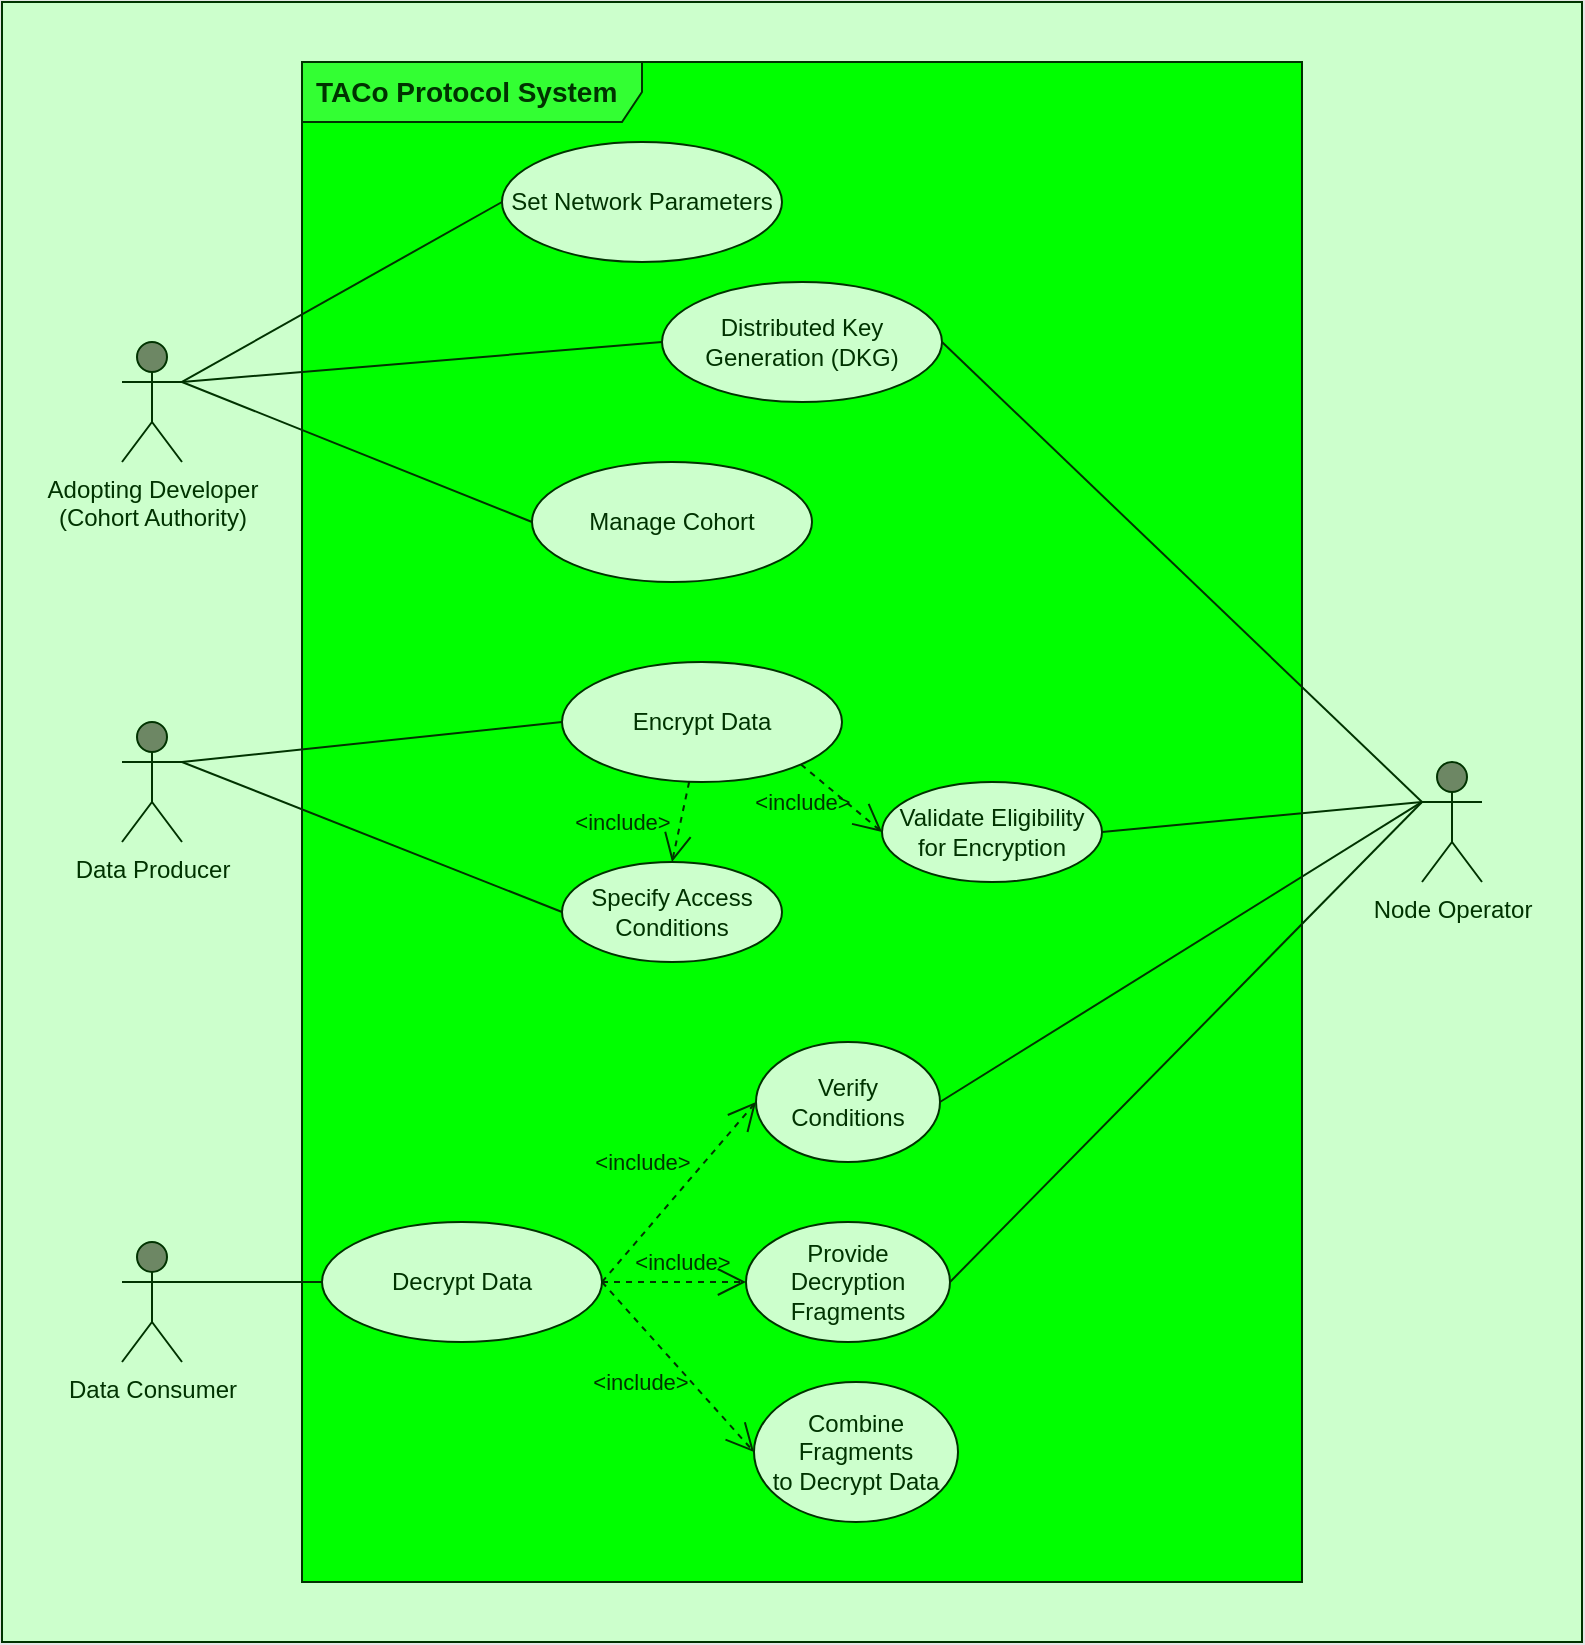 <!-- 
===================================================================================
 TACo Protocol Use Case Diagram (draw.io source file)
===================================================================================
 WORKFLOW INSTRUCTIONS:
 1. Edit this file using draw.io or compatible tools (e.g., VS Code with draw.io extension)
 2. Export as SVG to SAME-FILE-NAME.svg for documentation display
 3. Keep SAME-FILE-NAME-metadata.json in sync with any changes to actors/use cases
 
 NOTE: This file is the source of truth for the diagram's visual representation.
       The metadata JSON file is the source of truth for the semantic meaning.
===================================================================================
-->
<mxfile>
    <diagram id="taco-protocol-usecase" name="TACo Protocol Use Case">
        <mxGraphModel dx="1571" dy="571" grid="1" gridSize="10" guides="1" tooltips="1" connect="1" arrows="1" fold="1" page="1" pageScale="1" pageWidth="850" pageHeight="1100" background="#E6E6E6" math="0" shadow="0">
            <root>
                <mxCell id="0"/>
                <mxCell id="1" parent="0"/>
                <mxCell id="68" value="" style="rounded=0;whiteSpace=wrap;html=1;strokeColor=#003300;fillColor=#CCFFCC;" parent="1" vertex="1">
                    <mxGeometry width="790" height="820" as="geometry"/>
                </mxCell>
                <mxCell id="28" value="TACo Protocol System" style="shape=umlFrame;whiteSpace=wrap;html=1;width=170;height=30;boundedLbl=1;verticalAlign=top;align=left;spacingLeft=5;swimlaneFillColor=#00FF00;rounded=1;fontSize=14;fontStyle=1;fillStyle=solid;fillColor=#33FF33;strokeColor=#003300;fontColor=#003300;" parent="1" vertex="1">
                    <mxGeometry x="150" y="30" width="500" height="760" as="geometry"/>
                </mxCell>
                <mxCell id="29" value="Adopting Developer&lt;br&gt;(Cohort Authority)" style="shape=umlActor;verticalLabelPosition=bottom;verticalAlign=top;html=1;strokeColor=#003300;fillColor=#6d8764;fontColor=#003300;labelBackgroundColor=none;labelBorderColor=none;" parent="1" vertex="1">
                    <mxGeometry x="60" y="170" width="30" height="60" as="geometry"/>
                </mxCell>
                <mxCell id="30" value="Data Producer" style="shape=umlActor;verticalLabelPosition=bottom;verticalAlign=top;html=1;strokeColor=#003300;fillColor=#6d8764;fontColor=#003300;labelBackgroundColor=none;labelBorderColor=none;" parent="1" vertex="1">
                    <mxGeometry x="60" y="360" width="30" height="60" as="geometry"/>
                </mxCell>
                <mxCell id="31" value="Data Consumer" style="shape=umlActor;verticalLabelPosition=bottom;verticalAlign=top;html=1;strokeColor=#003300;fillColor=#6d8764;fontColor=#003300;labelBackgroundColor=none;labelBorderColor=none;" parent="1" vertex="1">
                    <mxGeometry x="60" y="620" width="30" height="60" as="geometry"/>
                </mxCell>
                <mxCell id="32" value="Node Operator" style="shape=umlActor;verticalLabelPosition=bottom;verticalAlign=top;html=1;strokeColor=#003300;fillColor=#6d8764;fontColor=#003300;labelBackgroundColor=none;labelBorderColor=none;" parent="1" vertex="1">
                    <mxGeometry x="710" y="380" width="30" height="60" as="geometry"/>
                </mxCell>
                <mxCell id="33" value="Distributed Key Generation (DKG)" style="ellipse;whiteSpace=wrap;html=1;strokeColor=#003300;fillColor=#CCFFCC;fontColor=#003300;labelBackgroundColor=none;labelBorderColor=none;" parent="1" vertex="1">
                    <mxGeometry x="330" y="140" width="140" height="60" as="geometry"/>
                </mxCell>
                <mxCell id="34" value="Manage Cohort" style="ellipse;whiteSpace=wrap;html=1;strokeColor=#003300;fillColor=#CCFFCC;fontColor=#003300;labelBackgroundColor=none;labelBorderColor=none;" parent="1" vertex="1">
                    <mxGeometry x="265" y="230" width="140" height="60" as="geometry"/>
                </mxCell>
                <mxCell id="35" value="Set Network Parameters" style="ellipse;whiteSpace=wrap;html=1;strokeColor=#003300;fillColor=#CCFFCC;fontColor=#003300;labelBackgroundColor=none;labelBorderColor=none;" parent="1" vertex="1">
                    <mxGeometry x="250" y="70" width="140" height="60" as="geometry"/>
                </mxCell>
                <mxCell id="36" value="Encrypt Data" style="ellipse;whiteSpace=wrap;html=1;strokeColor=#003300;fillColor=#CCFFCC;fontColor=#003300;labelBackgroundColor=none;labelBorderColor=none;" parent="1" vertex="1">
                    <mxGeometry x="280" y="330" width="140" height="60" as="geometry"/>
                </mxCell>
                <mxCell id="37" value="Specify Access Conditions" style="ellipse;whiteSpace=wrap;html=1;strokeColor=#003300;fillColor=#CCFFCC;fontColor=#003300;labelBackgroundColor=none;labelBorderColor=none;" parent="1" vertex="1">
                    <mxGeometry x="280" y="430" width="110" height="50" as="geometry"/>
                </mxCell>
                <mxCell id="39" value="Verify Conditions" style="ellipse;whiteSpace=wrap;html=1;strokeColor=#003300;fillColor=#CCFFCC;fontColor=#003300;labelBackgroundColor=none;labelBorderColor=none;" parent="1" vertex="1">
                    <mxGeometry x="377" y="520" width="92" height="60" as="geometry"/>
                </mxCell>
                <mxCell id="40" value="Provide Decryption&#10;Fragments" style="ellipse;whiteSpace=wrap;html=1;strokeColor=#003300;fillColor=#CCFFCC;fontColor=#003300;labelBackgroundColor=none;labelBorderColor=none;" parent="1" vertex="1">
                    <mxGeometry x="372" y="610" width="102" height="60" as="geometry"/>
                </mxCell>
                <mxCell id="41" value="Combine Fragments&#10;to Decrypt Data" style="ellipse;whiteSpace=wrap;html=1;strokeColor=#003300;fillColor=#CCFFCC;fontColor=#003300;labelBackgroundColor=none;labelBorderColor=none;" parent="1" vertex="1">
                    <mxGeometry x="376" y="690" width="102" height="70" as="geometry"/>
                </mxCell>
                <mxCell id="42" value="" style="endArrow=none;html=1;rounded=0;exitX=1;exitY=0.333;exitDx=0;exitDy=0;exitPerimeter=0;entryX=0;entryY=0.5;entryDx=0;entryDy=0;strokeColor=#003300;fontColor=#003300;" parent="1" source="29" target="33" edge="1">
                    <mxGeometry width="50" height="50" relative="1" as="geometry">
                        <mxPoint x="90" y="190" as="sourcePoint"/>
                        <mxPoint x="140" y="140" as="targetPoint"/>
                    </mxGeometry>
                </mxCell>
                <mxCell id="43" value="" style="endArrow=none;html=1;rounded=0;exitX=1;exitY=0.333;exitDx=0;exitDy=0;exitPerimeter=0;entryX=0;entryY=0.5;entryDx=0;entryDy=0;strokeColor=#003300;fontColor=#003300;" parent="1" source="29" target="34" edge="1">
                    <mxGeometry width="50" height="50" relative="1" as="geometry">
                        <mxPoint x="90" y="190" as="sourcePoint"/>
                        <mxPoint x="140" y="140" as="targetPoint"/>
                    </mxGeometry>
                </mxCell>
                <mxCell id="44" value="" style="endArrow=none;html=1;rounded=0;exitX=1;exitY=0.333;exitDx=0;exitDy=0;exitPerimeter=0;entryX=0;entryY=0.5;entryDx=0;entryDy=0;strokeColor=#003300;fontColor=#003300;" parent="1" source="29" target="35" edge="1">
                    <mxGeometry width="50" height="50" relative="1" as="geometry">
                        <mxPoint x="90" y="190" as="sourcePoint"/>
                        <mxPoint x="140" y="140" as="targetPoint"/>
                    </mxGeometry>
                </mxCell>
                <mxCell id="45" value="" style="endArrow=none;html=1;rounded=0;exitX=1;exitY=0.333;exitDx=0;exitDy=0;exitPerimeter=0;entryX=0;entryY=0.5;entryDx=0;entryDy=0;strokeColor=#003300;fontColor=#003300;" parent="1" source="30" target="36" edge="1">
                    <mxGeometry width="50" height="50" relative="1" as="geometry">
                        <mxPoint x="90" y="380" as="sourcePoint"/>
                        <mxPoint x="140" y="330" as="targetPoint"/>
                    </mxGeometry>
                </mxCell>
                <mxCell id="46" value="" style="endArrow=none;html=1;rounded=0;exitX=1;exitY=0.333;exitDx=0;exitDy=0;exitPerimeter=0;entryX=0;entryY=0.5;entryDx=0;entryDy=0;strokeColor=#003300;fontColor=#003300;" parent="1" source="30" target="37" edge="1">
                    <mxGeometry width="50" height="50" relative="1" as="geometry">
                        <mxPoint x="90" y="380" as="sourcePoint"/>
                        <mxPoint x="140" y="330" as="targetPoint"/>
                    </mxGeometry>
                </mxCell>
                <mxCell id="47" value="" style="endArrow=none;html=1;rounded=0;exitX=1;exitY=0.333;exitDx=0;exitDy=0;exitPerimeter=0;entryX=0;entryY=0.5;entryDx=0;entryDy=0;strokeColor=#003300;fontColor=#003300;" parent="1" source="31" target="62" edge="1">
                    <mxGeometry width="50" height="50" relative="1" as="geometry">
                        <mxPoint x="710" y="190" as="sourcePoint"/>
                        <mxPoint x="660" y="140" as="targetPoint"/>
                    </mxGeometry>
                </mxCell>
                <mxCell id="49" value="" style="endArrow=none;html=1;rounded=0;exitX=0;exitY=0.333;exitDx=0;exitDy=0;exitPerimeter=0;entryX=1;entryY=0.5;entryDx=0;entryDy=0;strokeColor=#003300;fontColor=#003300;" parent="1" source="32" target="39" edge="1">
                    <mxGeometry width="50" height="50" relative="1" as="geometry">
                        <mxPoint x="710" y="380" as="sourcePoint"/>
                        <mxPoint x="660" y="330" as="targetPoint"/>
                    </mxGeometry>
                </mxCell>
                <mxCell id="50" value="" style="endArrow=none;html=1;rounded=0;exitX=0;exitY=0.333;exitDx=0;exitDy=0;exitPerimeter=0;entryX=1;entryY=0.5;entryDx=0;entryDy=0;strokeColor=#003300;fontColor=#003300;" parent="1" source="32" target="40" edge="1">
                    <mxGeometry width="50" height="50" relative="1" as="geometry">
                        <mxPoint x="710" y="380" as="sourcePoint"/>
                        <mxPoint x="660" y="330" as="targetPoint"/>
                    </mxGeometry>
                </mxCell>
                <mxCell id="51" value="&amp;lt;include&amp;gt;" style="endArrow=open;endSize=12;dashed=1;html=1;rounded=0;entryX=0.5;entryY=0;entryDx=0;entryDy=0;strokeColor=#003300;fontColor=#003300;fillColor=#6d8764;labelBackgroundColor=none;labelBorderColor=none;" parent="1" source="36" target="37" edge="1">
                    <mxGeometry x="0.302" y="-29" width="160" relative="1" as="geometry">
                        <mxPoint x="450" y="420" as="sourcePoint"/>
                        <mxPoint x="450" y="370" as="targetPoint"/>
                        <mxPoint as="offset"/>
                    </mxGeometry>
                </mxCell>
                <mxCell id="55" value="" style="endArrow=none;html=1;rounded=0;exitX=0;exitY=0.333;exitDx=0;exitDy=0;exitPerimeter=0;entryX=1;entryY=0.5;entryDx=0;entryDy=0;strokeColor=#003300;fontColor=#003300;" parent="1" source="32" target="33" edge="1">
                    <mxGeometry width="50" height="50" relative="1" as="geometry">
                        <mxPoint x="720" y="430" as="sourcePoint"/>
                        <mxPoint x="590" y="780" as="targetPoint"/>
                    </mxGeometry>
                </mxCell>
                <mxCell id="56" value="Validate Eligibility for Encryption" style="ellipse;whiteSpace=wrap;html=1;strokeColor=#003300;fillColor=#CCFFCC;fontColor=#003300;labelBackgroundColor=none;labelBorderColor=none;" parent="1" vertex="1">
                    <mxGeometry x="440" y="390" width="110" height="50" as="geometry"/>
                </mxCell>
                <mxCell id="59" value="&amp;lt;include&amp;gt;" style="endArrow=open;endSize=12;dashed=1;html=1;rounded=0;exitX=1;exitY=1;exitDx=0;exitDy=0;entryX=0;entryY=0.5;entryDx=0;entryDy=0;strokeColor=#003300;fontColor=#003300;fillColor=#6d8764;labelBackgroundColor=none;labelBorderColor=none;" parent="1" source="36" target="56" edge="1">
                    <mxGeometry x="-0.529" y="-14" width="160" relative="1" as="geometry">
                        <mxPoint x="360" y="440" as="sourcePoint"/>
                        <mxPoint x="360" y="400" as="targetPoint"/>
                        <mxPoint as="offset"/>
                    </mxGeometry>
                </mxCell>
                <mxCell id="61" value="" style="endArrow=none;html=1;rounded=0;exitX=0;exitY=0.333;exitDx=0;exitDy=0;exitPerimeter=0;entryX=1;entryY=0.5;entryDx=0;entryDy=0;strokeColor=#003300;fontColor=#003300;" parent="1" source="32" target="56" edge="1">
                    <mxGeometry width="50" height="50" relative="1" as="geometry">
                        <mxPoint x="760" y="410" as="sourcePoint"/>
                        <mxPoint x="490" y="640" as="targetPoint"/>
                    </mxGeometry>
                </mxCell>
                <mxCell id="62" value="Decrypt Data" style="ellipse;whiteSpace=wrap;html=1;strokeColor=#003300;fillColor=#CCFFCC;fontColor=#003300;labelBackgroundColor=none;labelBorderColor=none;" parent="1" vertex="1">
                    <mxGeometry x="160" y="610" width="140" height="60" as="geometry"/>
                </mxCell>
                <mxCell id="64" value="&amp;lt;include&amp;gt;" style="endArrow=open;endSize=12;dashed=1;html=1;rounded=0;exitX=1;exitY=0.5;exitDx=0;exitDy=0;entryX=0;entryY=0.5;entryDx=0;entryDy=0;strokeColor=#003300;fontColor=#003300;fillColor=#6d8764;labelBackgroundColor=none;labelBorderColor=none;" parent="1" source="62" target="39" edge="1">
                    <mxGeometry x="-0.011" y="24" width="160" relative="1" as="geometry">
                        <mxPoint x="300" y="650" as="sourcePoint"/>
                        <mxPoint x="388" y="640" as="targetPoint"/>
                        <mxPoint as="offset"/>
                    </mxGeometry>
                </mxCell>
                <mxCell id="65" value="&amp;lt;include&amp;gt;" style="endArrow=open;endSize=12;dashed=1;html=1;rounded=0;exitX=1;exitY=0.5;exitDx=0;exitDy=0;entryX=0;entryY=0.5;entryDx=0;entryDy=0;strokeColor=#003300;fontColor=#003300;fillColor=#6d8764;labelBackgroundColor=none;labelBorderColor=none;" parent="1" source="62" target="40" edge="1">
                    <mxGeometry x="0.111" y="10" width="160" relative="1" as="geometry">
                        <mxPoint x="310" y="660" as="sourcePoint"/>
                        <mxPoint x="398" y="650" as="targetPoint"/>
                        <mxPoint as="offset"/>
                    </mxGeometry>
                </mxCell>
                <mxCell id="66" value="&amp;lt;include&amp;gt;" style="endArrow=open;endSize=12;dashed=1;html=1;rounded=0;exitX=1;exitY=0.5;exitDx=0;exitDy=0;entryX=0;entryY=0.5;entryDx=0;entryDy=0;strokeColor=#003300;fontColor=#003300;fillColor=#6d8764;labelBackgroundColor=none;labelBorderColor=none;" parent="1" source="62" target="41" edge="1">
                    <mxGeometry x="-0.112" y="-18" width="160" relative="1" as="geometry">
                        <mxPoint x="320" y="670" as="sourcePoint"/>
                        <mxPoint x="408" y="660" as="targetPoint"/>
                        <mxPoint x="-1" as="offset"/>
                    </mxGeometry>
                </mxCell>
            </root>
        </mxGraphModel>
    </diagram>
</mxfile>
